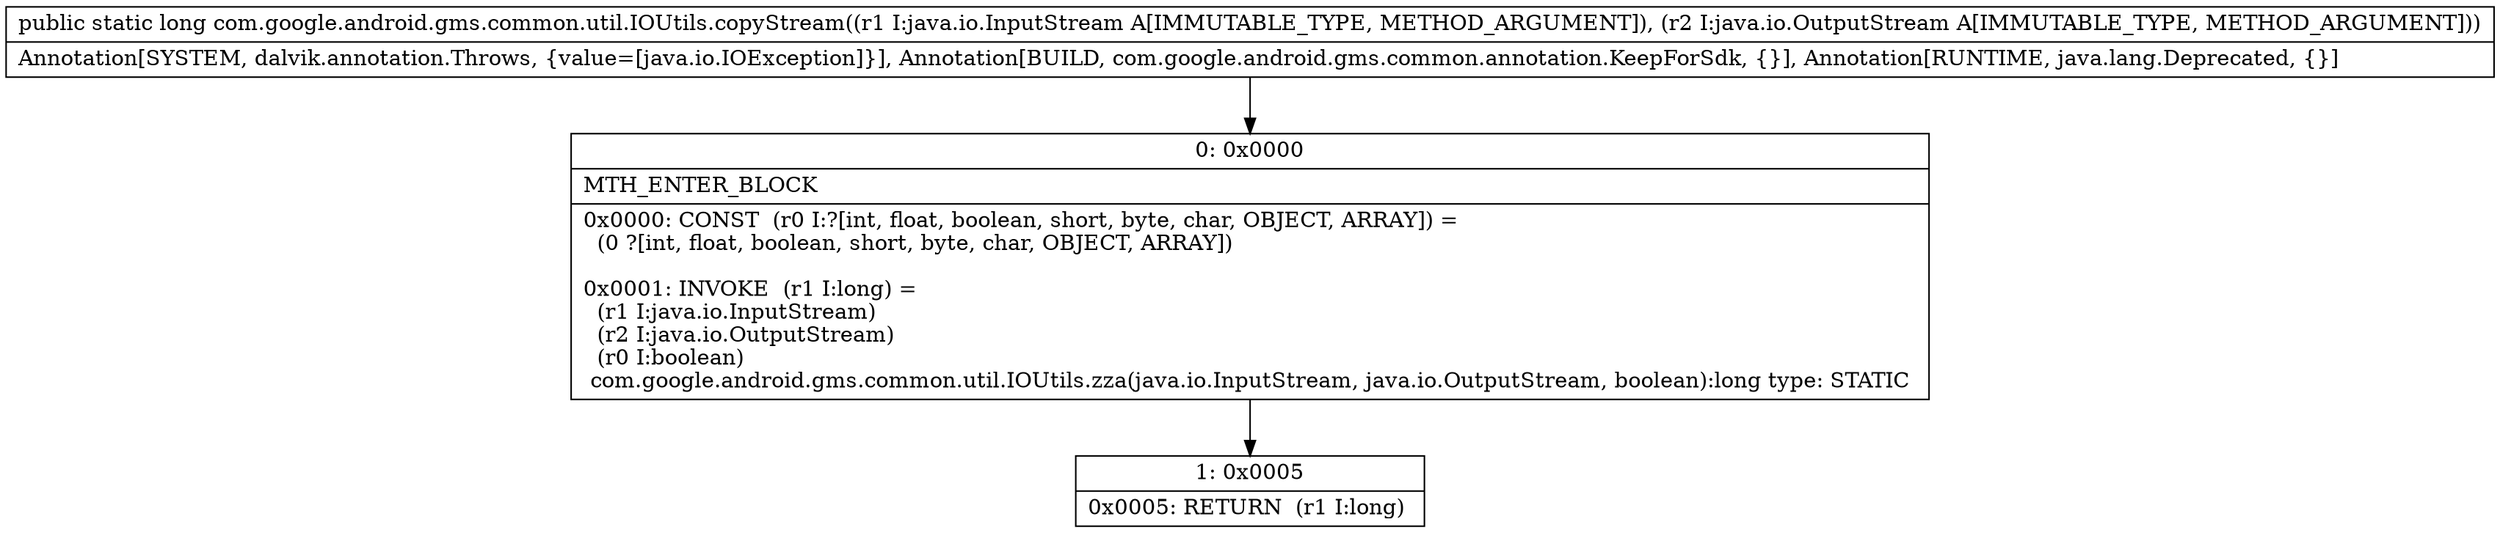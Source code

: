 digraph "CFG forcom.google.android.gms.common.util.IOUtils.copyStream(Ljava\/io\/InputStream;Ljava\/io\/OutputStream;)J" {
Node_0 [shape=record,label="{0\:\ 0x0000|MTH_ENTER_BLOCK\l|0x0000: CONST  (r0 I:?[int, float, boolean, short, byte, char, OBJECT, ARRAY]) = \l  (0 ?[int, float, boolean, short, byte, char, OBJECT, ARRAY])\l \l0x0001: INVOKE  (r1 I:long) = \l  (r1 I:java.io.InputStream)\l  (r2 I:java.io.OutputStream)\l  (r0 I:boolean)\l com.google.android.gms.common.util.IOUtils.zza(java.io.InputStream, java.io.OutputStream, boolean):long type: STATIC \l}"];
Node_1 [shape=record,label="{1\:\ 0x0005|0x0005: RETURN  (r1 I:long) \l}"];
MethodNode[shape=record,label="{public static long com.google.android.gms.common.util.IOUtils.copyStream((r1 I:java.io.InputStream A[IMMUTABLE_TYPE, METHOD_ARGUMENT]), (r2 I:java.io.OutputStream A[IMMUTABLE_TYPE, METHOD_ARGUMENT]))  | Annotation[SYSTEM, dalvik.annotation.Throws, \{value=[java.io.IOException]\}], Annotation[BUILD, com.google.android.gms.common.annotation.KeepForSdk, \{\}], Annotation[RUNTIME, java.lang.Deprecated, \{\}]\l}"];
MethodNode -> Node_0;
Node_0 -> Node_1;
}

